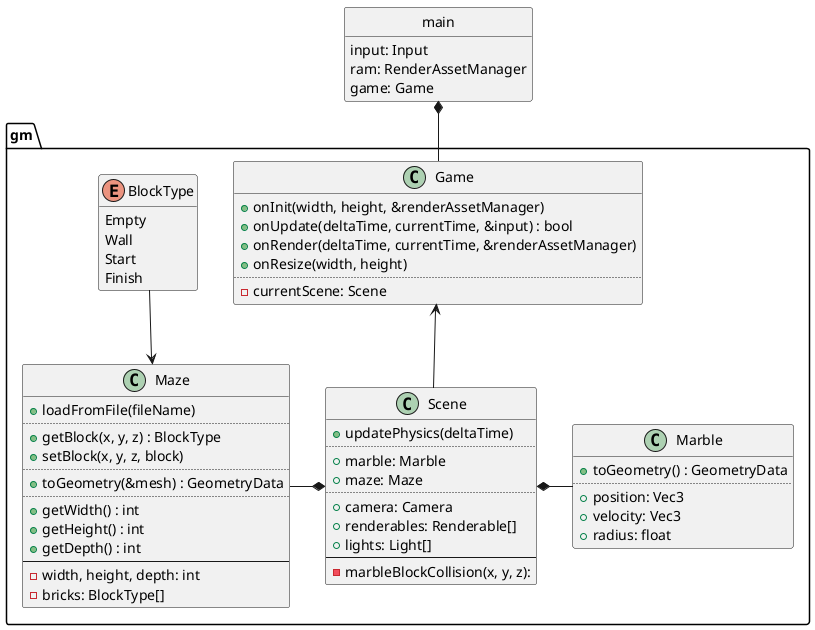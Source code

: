@startuml
set separator ::

class gm::Game {
	+onInit(width, height, &renderAssetManager)
	+onUpdate(deltaTime, currentTime, &input) : bool
	+onRender(deltaTime, currentTime, &renderAssetManager)
	+onResize(width, height)
	..
	-currentScene: Scene
}

class gm::Scene {
	+updatePhysics(deltaTime)
	..
	+marble: Marble
	+maze: Maze
	..
	+camera: Camera
	+renderables: Renderable[]
	+lights: Light[]
	--
	-marbleBlockCollision(x, y, z):
}

enum gm::BlockType {
	Empty
	Wall
	Start
	Finish
}
hide BlockType methods

class gm::Maze {
	+loadFromFile(fileName)
	..
	+getBlock(x, y, z) : BlockType
	+setBlock(x, y, z, block)
	..
	+toGeometry(&mesh) : GeometryData
	..
	+getWidth() : int
	+getHeight() : int
	+getDepth() : int
	--
	-width, height, depth: int
	-bricks: BlockType[]
}

class gm::Marble {
	+toGeometry() : GeometryData
	..
	+position: Vec3
	+velocity: Vec3
	+radius: float
}

class main {
	input: Input
	ram: RenderAssetManager
	game: Game
}
hide main circle
hide main methods

main *-- Game
Game <-- Scene

Maze <-up- BlockType

Scene *-left- Maze
Scene *-right- Marble

@enduml
